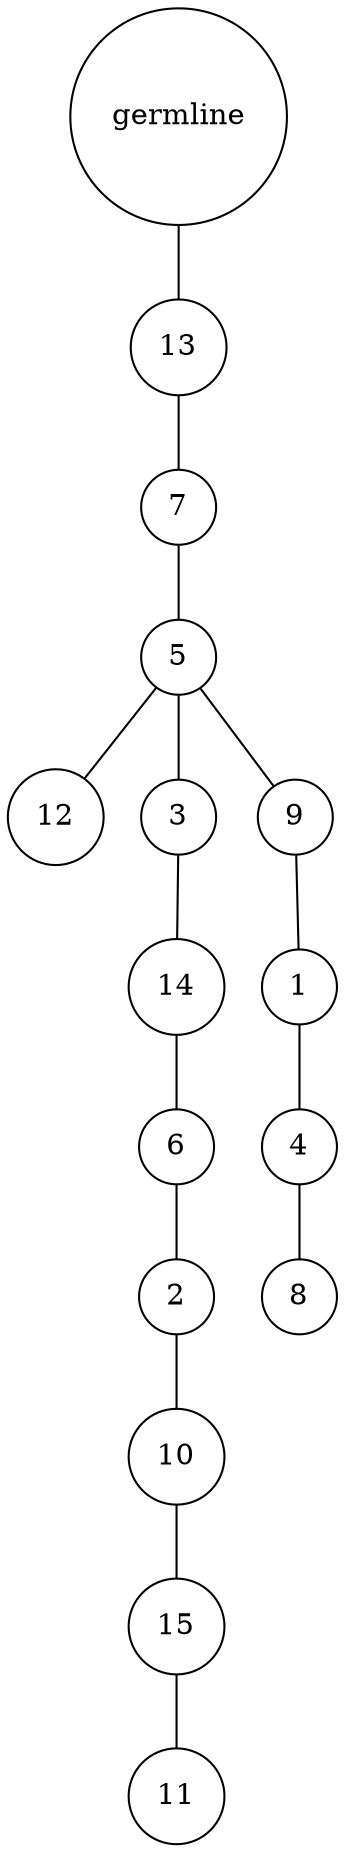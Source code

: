 graph {
	rankdir=UD;
	splines=line;
	node [shape=circle]
	"0x7f8a13096e20" [label="germline"];
	"0x7f8a13096e50" [label="13"];
	"0x7f8a13096e20" -- "0x7f8a13096e50" ;
	"0x7f8a13096e80" [label="7"];
	"0x7f8a13096e50" -- "0x7f8a13096e80" ;
	"0x7f8a13096eb0" [label="5"];
	"0x7f8a13096e80" -- "0x7f8a13096eb0" ;
	"0x7f8a13096ee0" [label="12"];
	"0x7f8a13096eb0" -- "0x7f8a13096ee0" ;
	"0x7f8a13096f10" [label="3"];
	"0x7f8a13096eb0" -- "0x7f8a13096f10" ;
	"0x7f8a13096f40" [label="14"];
	"0x7f8a13096f10" -- "0x7f8a13096f40" ;
	"0x7f8a13096f70" [label="6"];
	"0x7f8a13096f40" -- "0x7f8a13096f70" ;
	"0x7f8a13096fa0" [label="2"];
	"0x7f8a13096f70" -- "0x7f8a13096fa0" ;
	"0x7f8a13096fd0" [label="10"];
	"0x7f8a13096fa0" -- "0x7f8a13096fd0" ;
	"0x7f8a3dca2040" [label="15"];
	"0x7f8a13096fd0" -- "0x7f8a3dca2040" ;
	"0x7f8a3dca2070" [label="11"];
	"0x7f8a3dca2040" -- "0x7f8a3dca2070" ;
	"0x7f8a3dca20a0" [label="9"];
	"0x7f8a13096eb0" -- "0x7f8a3dca20a0" ;
	"0x7f8a3dca20d0" [label="1"];
	"0x7f8a3dca20a0" -- "0x7f8a3dca20d0" ;
	"0x7f8a3dca2100" [label="4"];
	"0x7f8a3dca20d0" -- "0x7f8a3dca2100" ;
	"0x7f8a3dca2130" [label="8"];
	"0x7f8a3dca2100" -- "0x7f8a3dca2130" ;
}
